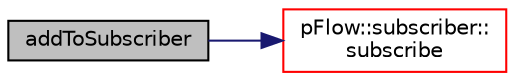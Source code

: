 digraph "addToSubscriber"
{
 // LATEX_PDF_SIZE
  edge [fontname="Helvetica",fontsize="10",labelfontname="Helvetica",labelfontsize="10"];
  node [fontname="Helvetica",fontsize="10",shape=record];
  rankdir="LR";
  Node1 [label="addToSubscriber",height=0.2,width=0.4,color="black", fillcolor="grey75", style="filled", fontcolor="black",tooltip=" "];
  Node1 -> Node2 [color="midnightblue",fontsize="10",style="solid",fontname="Helvetica"];
  Node2 [label="pFlow::subscriber::\lsubscribe",height=0.2,width=0.4,color="red", fillcolor="white", style="filled",URL="$classpFlow_1_1subscriber.html#a2b573a33b5e6dde274238872f36e0729",tooltip=" "];
}
